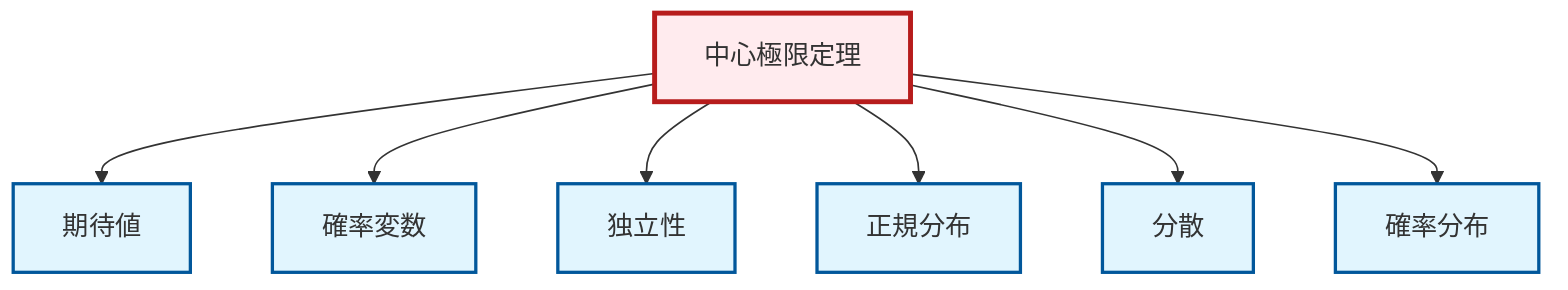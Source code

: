graph TD
    classDef definition fill:#e1f5fe,stroke:#01579b,stroke-width:2px
    classDef theorem fill:#f3e5f5,stroke:#4a148c,stroke-width:2px
    classDef axiom fill:#fff3e0,stroke:#e65100,stroke-width:2px
    classDef example fill:#e8f5e9,stroke:#1b5e20,stroke-width:2px
    classDef current fill:#ffebee,stroke:#b71c1c,stroke-width:3px
    def-normal-distribution["正規分布"]:::definition
    def-random-variable["確率変数"]:::definition
    def-variance["分散"]:::definition
    def-expectation["期待値"]:::definition
    thm-central-limit["中心極限定理"]:::theorem
    def-probability-distribution["確率分布"]:::definition
    def-independence["独立性"]:::definition
    thm-central-limit --> def-expectation
    thm-central-limit --> def-random-variable
    thm-central-limit --> def-independence
    thm-central-limit --> def-normal-distribution
    thm-central-limit --> def-variance
    thm-central-limit --> def-probability-distribution
    class thm-central-limit current